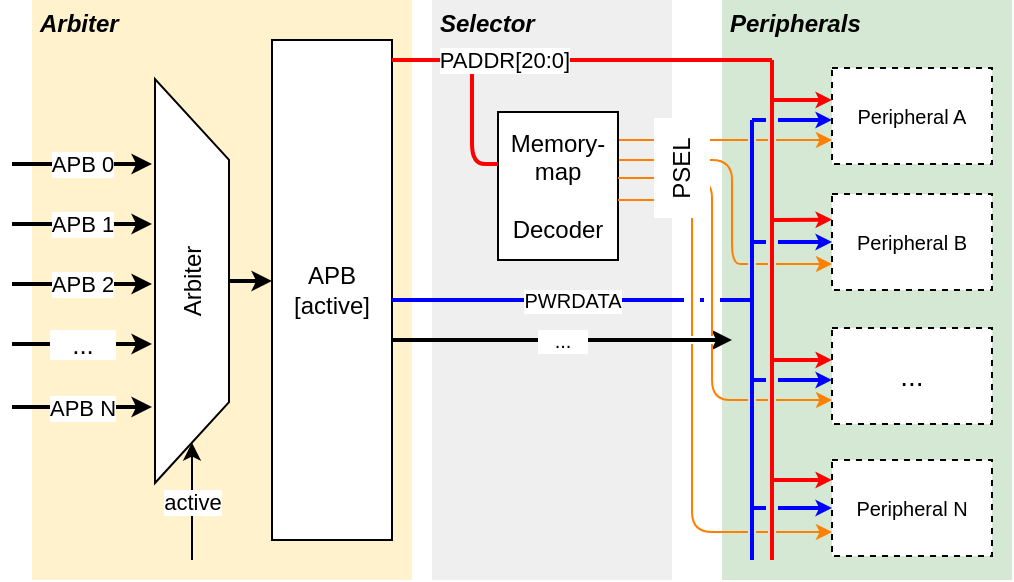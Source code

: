 <mxfile version="11.1.1" type="device"><diagram id="usbldsbFLC5F9h17xwmC" name="Page-1"><mxGraphModel dx="716" dy="400" grid="1" gridSize="10" guides="1" tooltips="1" connect="1" arrows="1" fold="1" page="1" pageScale="1" pageWidth="827" pageHeight="1169" math="0" shadow="0"><root><mxCell id="0"/><mxCell id="1" parent="0"/><mxCell id="Kc1FZybqMAk18rne4cQL-93" value="Selector" style="rounded=0;whiteSpace=wrap;html=1;labelBackgroundColor=none;fillColor=#EFEFEF;fontSize=12;align=left;strokeColor=none;fontStyle=3;verticalAlign=top;spacingTop=-4;spacing=4;" vertex="1" parent="1"><mxGeometry x="320" y="80" width="120" height="290" as="geometry"/></mxCell><mxCell id="Kc1FZybqMAk18rne4cQL-80" value="Arbiter" style="rounded=0;whiteSpace=wrap;html=1;labelBackgroundColor=none;fillColor=#FFF2CC;fontSize=12;align=left;strokeColor=none;fontStyle=3;verticalAlign=top;spacingTop=-4;spacing=4;labelBorderColor=none;" vertex="1" parent="1"><mxGeometry x="120" y="80" width="190" height="290" as="geometry"/></mxCell><mxCell id="Kc1FZybqMAk18rne4cQL-3" value="Peripherals" style="rounded=0;whiteSpace=wrap;html=1;labelBackgroundColor=none;fillColor=#D5E8D4;fontSize=12;align=left;strokeColor=none;fontStyle=3;verticalAlign=top;spacingTop=-4;spacing=4;" vertex="1" parent="1"><mxGeometry x="465" y="80" width="145" height="290" as="geometry"/></mxCell><mxCell id="Kc1FZybqMAk18rne4cQL-4" value="Peripheral A" style="rounded=0;whiteSpace=wrap;html=1;labelBackgroundColor=none;fillColor=#ffffff;fontSize=10;align=center;dashed=1;" vertex="1" parent="1"><mxGeometry x="520" y="114" width="80" height="48" as="geometry"/></mxCell><mxCell id="Kc1FZybqMAk18rne4cQL-30" value="" style="endArrow=none;html=1;strokeWidth=2;fontSize=10;jumpStyle=gap;strokeColor=#FF0000;" edge="1" parent="1"><mxGeometry width="50" height="50" relative="1" as="geometry"><mxPoint x="490" y="110" as="sourcePoint"/><mxPoint x="490" y="360" as="targetPoint"/></mxGeometry></mxCell><mxCell id="Kc1FZybqMAk18rne4cQL-31" value="" style="endArrow=classic;html=1;strokeWidth=2;fontSize=10;endFill=1;endSize=2;edgeStyle=elbowEdgeStyle;elbow=vertical;strokeColor=#FF0000;" edge="1" parent="1"><mxGeometry width="50" height="50" relative="1" as="geometry"><mxPoint x="490" y="260" as="sourcePoint"/><mxPoint x="520" y="260" as="targetPoint"/><Array as="points"><mxPoint x="500" y="260"/><mxPoint x="500" y="250"/></Array></mxGeometry></mxCell><mxCell id="Kc1FZybqMAk18rne4cQL-32" value="" style="endArrow=classic;html=1;strokeWidth=2;fontSize=10;endFill=1;endSize=2;strokeColor=#FF0000;" edge="1" parent="1"><mxGeometry width="50" height="50" relative="1" as="geometry"><mxPoint x="490" y="190" as="sourcePoint"/><mxPoint x="520" y="189.786" as="targetPoint"/></mxGeometry></mxCell><mxCell id="Kc1FZybqMAk18rne4cQL-33" value="" style="endArrow=classic;html=1;strokeWidth=2;fontSize=10;endFill=1;endSize=2;edgeStyle=elbowEdgeStyle;elbow=vertical;strokeColor=#FF0000;" edge="1" parent="1" target="Kc1FZybqMAk18rne4cQL-4"><mxGeometry width="50" height="50" relative="1" as="geometry"><mxPoint x="490" y="130" as="sourcePoint"/><mxPoint x="520" y="119.786" as="targetPoint"/><Array as="points"><mxPoint x="505" y="130"/></Array></mxGeometry></mxCell><mxCell id="Kc1FZybqMAk18rne4cQL-34" value="Peripheral B" style="rounded=0;whiteSpace=wrap;html=1;labelBackgroundColor=none;fillColor=#ffffff;fontSize=10;align=center;dashed=1;" vertex="1" parent="1"><mxGeometry x="520" y="177" width="80" height="48" as="geometry"/></mxCell><mxCell id="Kc1FZybqMAk18rne4cQL-35" value="..." style="rounded=0;whiteSpace=wrap;html=1;labelBackgroundColor=none;fillColor=#ffffff;fontSize=14;align=center;dashed=1;" vertex="1" parent="1"><mxGeometry x="520" y="244" width="80" height="48" as="geometry"/></mxCell><mxCell id="Kc1FZybqMAk18rne4cQL-36" value="Peripheral N" style="rounded=0;whiteSpace=wrap;html=1;labelBackgroundColor=none;fillColor=#ffffff;fontSize=10;align=center;dashed=1;" vertex="1" parent="1"><mxGeometry x="520" y="310" width="80" height="48" as="geometry"/></mxCell><mxCell id="Kc1FZybqMAk18rne4cQL-37" value="" style="endArrow=classic;html=1;strokeWidth=2;fontSize=10;endFill=1;endSize=2;elbow=vertical;strokeColor=#FF0000;edgeStyle=elbowEdgeStyle;" edge="1" parent="1" target="Kc1FZybqMAk18rne4cQL-36"><mxGeometry width="50" height="50" relative="1" as="geometry"><mxPoint x="490" y="320" as="sourcePoint"/><mxPoint x="520" y="330" as="targetPoint"/></mxGeometry></mxCell><mxCell id="Kc1FZybqMAk18rne4cQL-92" value="&amp;nbsp; &amp;nbsp;...&amp;nbsp; &amp;nbsp;" style="edgeStyle=orthogonalEdgeStyle;rounded=0;jumpStyle=arc;jumpSize=4;orthogonalLoop=1;jettySize=auto;html=1;labelBackgroundColor=#ffffff;startArrow=none;startFill=0;startSize=6;endArrow=classic;endFill=1;endSize=4;strokeColor=#000000;strokeWidth=2;fontSize=10;" edge="1" parent="1" source="Kc1FZybqMAk18rne4cQL-47"><mxGeometry relative="1" as="geometry"><mxPoint x="470" y="250" as="targetPoint"/><Array as="points"><mxPoint x="470" y="250"/></Array></mxGeometry></mxCell><mxCell id="Kc1FZybqMAk18rne4cQL-47" value="APB&lt;br&gt;[active]" style="rounded=0;whiteSpace=wrap;html=1;" vertex="1" parent="1"><mxGeometry x="240" y="100" width="60" height="250" as="geometry"/></mxCell><mxCell id="Kc1FZybqMAk18rne4cQL-50" value="" style="endArrow=none;html=1;strokeWidth=2;fontSize=10;strokeColor=#0000FF;" edge="1" parent="1"><mxGeometry width="50" height="50" relative="1" as="geometry"><mxPoint x="480" y="140" as="sourcePoint"/><mxPoint x="480" y="360" as="targetPoint"/></mxGeometry></mxCell><mxCell id="Kc1FZybqMAk18rne4cQL-51" value="" style="endArrow=classic;html=1;strokeWidth=2;fontSize=10;endFill=1;endSize=2;edgeStyle=elbowEdgeStyle;elbow=vertical;jumpStyle=gap;jumpSize=4;strokeColor=#0000FF;" edge="1" parent="1" target="Kc1FZybqMAk18rne4cQL-4"><mxGeometry width="50" height="50" relative="1" as="geometry"><mxPoint x="480" y="140" as="sourcePoint"/><mxPoint x="510" y="140" as="targetPoint"/><Array as="points"><mxPoint x="495" y="140"/></Array></mxGeometry></mxCell><mxCell id="Kc1FZybqMAk18rne4cQL-53" value="" style="endArrow=classic;html=1;strokeWidth=2;fontSize=10;endFill=1;endSize=2;edgeStyle=elbowEdgeStyle;elbow=vertical;jumpStyle=gap;jumpSize=4;strokeColor=#0000FF;" edge="1" parent="1"><mxGeometry width="50" height="50" relative="1" as="geometry"><mxPoint x="480" y="201" as="sourcePoint"/><mxPoint x="520" y="201" as="targetPoint"/><Array as="points"><mxPoint x="495" y="201"/></Array></mxGeometry></mxCell><mxCell id="Kc1FZybqMAk18rne4cQL-54" value="" style="endArrow=classic;html=1;strokeWidth=2;fontSize=10;endFill=1;endSize=2;edgeStyle=elbowEdgeStyle;elbow=vertical;jumpStyle=gap;jumpSize=4;strokeColor=#0000FF;" edge="1" parent="1"><mxGeometry width="50" height="50" relative="1" as="geometry"><mxPoint x="480" y="270" as="sourcePoint"/><mxPoint x="520" y="270" as="targetPoint"/><Array as="points"><mxPoint x="495" y="270"/></Array></mxGeometry></mxCell><mxCell id="Kc1FZybqMAk18rne4cQL-58" value="" style="endArrow=classic;html=1;strokeWidth=2;fontSize=10;endFill=1;endSize=2;edgeStyle=elbowEdgeStyle;elbow=vertical;jumpStyle=gap;jumpSize=4;strokeColor=#0000FF;" edge="1" parent="1"><mxGeometry width="50" height="50" relative="1" as="geometry"><mxPoint x="480" y="334" as="sourcePoint"/><mxPoint x="520" y="334" as="targetPoint"/><Array as="points"><mxPoint x="495" y="334"/></Array></mxGeometry></mxCell><mxCell id="Kc1FZybqMAk18rne4cQL-59" value="" style="endArrow=classic;html=1;strokeWidth=1;fontSize=10;endFill=1;endSize=5;edgeStyle=elbowEdgeStyle;elbow=vertical;jumpStyle=gap;jumpSize=4;strokeColor=#FF8000;" edge="1" parent="1" source="Kc1FZybqMAk18rne4cQL-68"><mxGeometry width="50" height="50" relative="1" as="geometry"><mxPoint x="470" y="150" as="sourcePoint"/><mxPoint x="520" y="150" as="targetPoint"/><Array as="points"><mxPoint x="440" y="150"/><mxPoint x="495" y="150"/></Array></mxGeometry></mxCell><mxCell id="Kc1FZybqMAk18rne4cQL-60" value="" style="endArrow=classic;html=1;strokeWidth=1;fontSize=10;endFill=1;endSize=5;edgeStyle=elbowEdgeStyle;jumpStyle=gap;jumpSize=4;strokeColor=#FF8000;" edge="1" parent="1" source="Kc1FZybqMAk18rne4cQL-68"><mxGeometry width="50" height="50" relative="1" as="geometry"><mxPoint x="470" y="212.0" as="sourcePoint"/><mxPoint x="520" y="212.0" as="targetPoint"/><Array as="points"><mxPoint x="470" y="160"/><mxPoint x="470" y="190"/></Array></mxGeometry></mxCell><mxCell id="Kc1FZybqMAk18rne4cQL-68" value="Memory-map&lt;br&gt;&lt;br&gt;Decoder" style="rounded=0;whiteSpace=wrap;html=1;" vertex="1" parent="1"><mxGeometry x="353" y="136" width="60" height="74" as="geometry"/></mxCell><mxCell id="Kc1FZybqMAk18rne4cQL-69" value="" style="endArrow=none;html=1;strokeColor=#FF0000;strokeWidth=2;jumpStyle=gap;edgeStyle=elbowEdgeStyle;" edge="1" parent="1" target="Kc1FZybqMAk18rne4cQL-68"><mxGeometry width="50" height="50" relative="1" as="geometry"><mxPoint x="340" y="110" as="sourcePoint"/><mxPoint x="380" y="120" as="targetPoint"/><Array as="points"><mxPoint x="340" y="162"/><mxPoint x="420" y="124"/></Array></mxGeometry></mxCell><mxCell id="Kc1FZybqMAk18rne4cQL-72" value="" style="endArrow=classic;html=1;strokeWidth=1;fontSize=10;endFill=1;endSize=5;edgeStyle=elbowEdgeStyle;jumpStyle=gap;jumpSize=4;strokeColor=#FF8000;entryX=0;entryY=0.75;entryDx=0;entryDy=0;" edge="1" parent="1" source="Kc1FZybqMAk18rne4cQL-68" target="Kc1FZybqMAk18rne4cQL-35"><mxGeometry width="50" height="50" relative="1" as="geometry"><mxPoint x="449.81" y="166.857" as="sourcePoint"/><mxPoint x="530" y="222.0" as="targetPoint"/><Array as="points"><mxPoint x="460" y="169"/><mxPoint x="460" y="190"/><mxPoint x="480" y="200"/></Array></mxGeometry></mxCell><mxCell id="Kc1FZybqMAk18rne4cQL-74" value="" style="endArrow=classic;html=1;strokeWidth=1;fontSize=10;endFill=1;endSize=5;edgeStyle=elbowEdgeStyle;jumpStyle=gap;jumpSize=4;strokeColor=#FF8000;entryX=0;entryY=0.75;entryDx=0;entryDy=0;" edge="1" parent="1" source="Kc1FZybqMAk18rne4cQL-68" target="Kc1FZybqMAk18rne4cQL-36"><mxGeometry width="50" height="50" relative="1" as="geometry"><mxPoint x="450" y="179" as="sourcePoint"/><mxPoint x="530.143" y="289.857" as="targetPoint"/><Array as="points"><mxPoint x="450" y="180"/><mxPoint x="450" y="260"/><mxPoint x="470" y="200"/><mxPoint x="490" y="210"/></Array></mxGeometry></mxCell><mxCell id="Kc1FZybqMAk18rne4cQL-65" value="PADDR[20:0]" style="endArrow=none;html=1;strokeColor=#FF0000;strokeWidth=2;jumpStyle=gap;" edge="1" parent="1"><mxGeometry x="-0.412" width="50" height="50" relative="1" as="geometry"><mxPoint x="300" y="110" as="sourcePoint"/><mxPoint x="490" y="110" as="targetPoint"/><mxPoint as="offset"/></mxGeometry></mxCell><mxCell id="Kc1FZybqMAk18rne4cQL-75" value="PSEL" style="text;html=1;strokeColor=none;fillColor=#ffffff;align=center;verticalAlign=middle;whiteSpace=wrap;rounded=0;rotation=-90;" vertex="1" parent="1"><mxGeometry x="420" y="150" width="50" height="28" as="geometry"/></mxCell><mxCell id="Kc1FZybqMAk18rne4cQL-76" value="PWRDATA" style="endArrow=none;html=1;strokeWidth=2;fontSize=10;strokeColor=#0000FF;edgeStyle=elbowEdgeStyle;elbow=vertical;jumpStyle=gap;startArrow=none;startFill=0;endSize=4;startSize=4;" edge="1" parent="1" target="Kc1FZybqMAk18rne4cQL-47"><mxGeometry width="50" height="50" relative="1" as="geometry"><mxPoint x="480" y="230" as="sourcePoint"/><mxPoint x="490" y="370" as="targetPoint"/></mxGeometry></mxCell><mxCell id="Kc1FZybqMAk18rne4cQL-78" style="edgeStyle=elbowEdgeStyle;rounded=0;jumpStyle=arc;jumpSize=4;orthogonalLoop=1;jettySize=auto;elbow=vertical;html=1;exitX=0.5;exitY=0;exitDx=0;exitDy=0;startArrow=none;startFill=0;startSize=6;endArrow=classic;endFill=1;endSize=4;strokeColor=#000000;strokeWidth=2;" edge="1" parent="1" source="Kc1FZybqMAk18rne4cQL-77" target="Kc1FZybqMAk18rne4cQL-47"><mxGeometry relative="1" as="geometry"/></mxCell><mxCell id="Kc1FZybqMAk18rne4cQL-77" value="Arbiter" style="shape=trapezoid;perimeter=trapezoidPerimeter;whiteSpace=wrap;html=1;fillColor=#ffffff;rotation=-90;flipV=1;" vertex="1" parent="1"><mxGeometry x="99" y="202" width="202" height="37" as="geometry"/></mxCell><mxCell id="Kc1FZybqMAk18rne4cQL-79" value="active" style="endArrow=classic;html=1;strokeColor=#000000;strokeWidth=1;entryX=0;entryY=0.5;entryDx=0;entryDy=0;" edge="1" parent="1" target="Kc1FZybqMAk18rne4cQL-77"><mxGeometry width="50" height="50" relative="1" as="geometry"><mxPoint x="200" y="360" as="sourcePoint"/><mxPoint x="200" y="300" as="targetPoint"/></mxGeometry></mxCell><mxCell id="Kc1FZybqMAk18rne4cQL-82" value="APB 0" style="endArrow=classic;html=1;strokeColor=#000000;strokeWidth=2;edgeStyle=elbowEdgeStyle;elbow=vertical;endSize=4;labelBackgroundColor=#ffffff;labelBorderColor=none;" edge="1" parent="1"><mxGeometry width="50" height="50" relative="1" as="geometry"><mxPoint x="110" y="162" as="sourcePoint"/><mxPoint x="180" y="162" as="targetPoint"/></mxGeometry></mxCell><mxCell id="Kc1FZybqMAk18rne4cQL-84" value="APB 1" style="endArrow=classic;html=1;strokeColor=#000000;strokeWidth=2;edgeStyle=elbowEdgeStyle;elbow=vertical;endSize=4;" edge="1" parent="1"><mxGeometry width="50" height="50" relative="1" as="geometry"><mxPoint x="110" y="192" as="sourcePoint"/><mxPoint x="180" y="192" as="targetPoint"/></mxGeometry></mxCell><mxCell id="Kc1FZybqMAk18rne4cQL-85" value="APB 2" style="endArrow=classic;html=1;strokeColor=#000000;strokeWidth=2;edgeStyle=elbowEdgeStyle;elbow=vertical;endSize=4;" edge="1" parent="1"><mxGeometry width="50" height="50" relative="1" as="geometry"><mxPoint x="110" y="222" as="sourcePoint"/><mxPoint x="180" y="222" as="targetPoint"/></mxGeometry></mxCell><mxCell id="Kc1FZybqMAk18rne4cQL-87" value="&amp;nbsp; &amp;nbsp;...&amp;nbsp; &amp;nbsp;" style="endArrow=classic;html=1;strokeColor=#000000;strokeWidth=2;edgeStyle=elbowEdgeStyle;elbow=vertical;fontSize=13;endSize=4;" edge="1" parent="1"><mxGeometry width="50" height="50" relative="1" as="geometry"><mxPoint x="110" y="252" as="sourcePoint"/><mxPoint x="180" y="252" as="targetPoint"/></mxGeometry></mxCell><mxCell id="Kc1FZybqMAk18rne4cQL-88" value="APB N" style="endArrow=classic;html=1;strokeColor=#000000;strokeWidth=2;edgeStyle=elbowEdgeStyle;elbow=vertical;endSize=4;" edge="1" parent="1"><mxGeometry width="50" height="50" relative="1" as="geometry"><mxPoint x="110" y="283.5" as="sourcePoint"/><mxPoint x="180" y="283.5" as="targetPoint"/></mxGeometry></mxCell></root></mxGraphModel></diagram></mxfile>